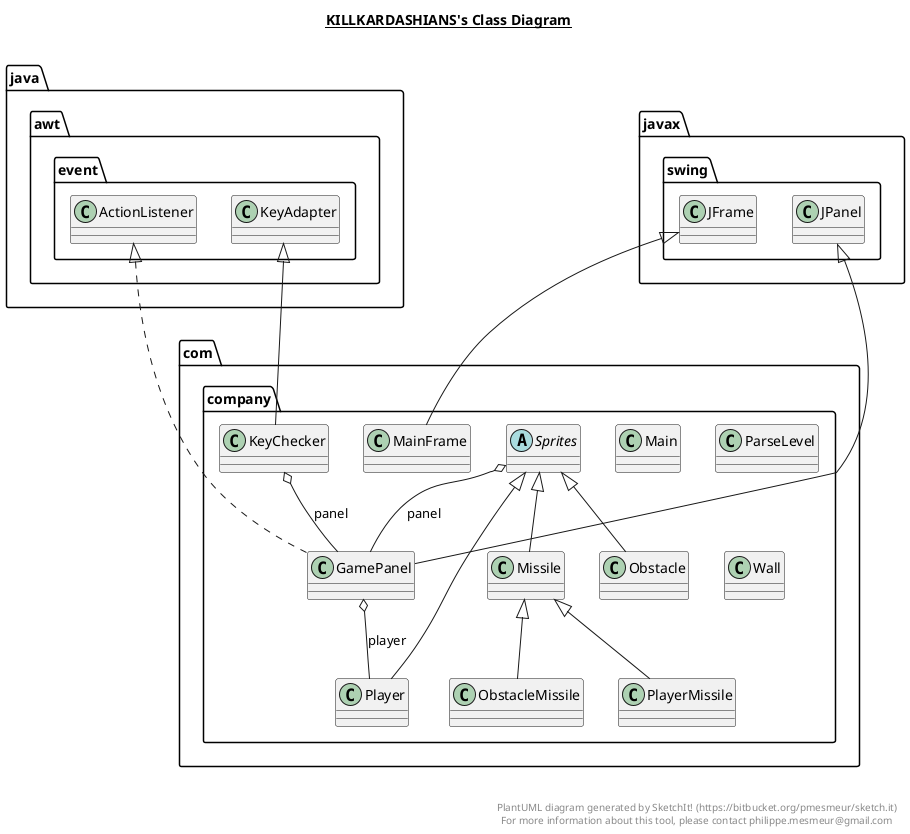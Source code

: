 @startuml

title __KILLKARDASHIANS's Class Diagram__\n

  namespace com.company {
    class com.company.GamePanel {
    }
  }
  

  namespace com.company {
    class com.company.KeyChecker {
    }
  }
  

  namespace com.company {
    class com.company.Main {
    }
  }
  

  namespace com.company {
    class com.company.MainFrame {
    }
  }
  

  namespace com.company {
    class com.company.Missile {
    }
  }
  

  namespace com.company {
    class com.company.Obstacle {
    }
  }
  

  namespace com.company {
    class com.company.ObstacleMissile {
    }
  }
  

  namespace com.company {
    class com.company.ParseLevel {
    }
  }
  

  namespace com.company {
    class com.company.Player {
    }
  }
  

  namespace com.company {
    class com.company.PlayerMissile {
    }
  }
  

  namespace com.company {
    abstract class com.company.Sprites {
    }
  }
  

  namespace com.company {
    class com.company.Wall {
    }
  }
  

  com.company.GamePanel .up.|> java.awt.event.ActionListener
  com.company.GamePanel -up-|> javax.swing.JPanel
  com.company.GamePanel o-- com.company.Player : player
  com.company.KeyChecker -up-|> java.awt.event.KeyAdapter
  com.company.KeyChecker o-- com.company.GamePanel : panel
  com.company.MainFrame -up-|> javax.swing.JFrame
  com.company.Missile -up-|> com.company.Sprites
  com.company.Obstacle -up-|> com.company.Sprites
  com.company.ObstacleMissile -up-|> com.company.Missile
  com.company.Player -up-|> com.company.Sprites
  com.company.PlayerMissile -up-|> com.company.Missile
  com.company.Sprites o-- com.company.GamePanel : panel


right footer


PlantUML diagram generated by SketchIt! (https://bitbucket.org/pmesmeur/sketch.it)
For more information about this tool, please contact philippe.mesmeur@gmail.com
endfooter

@enduml
